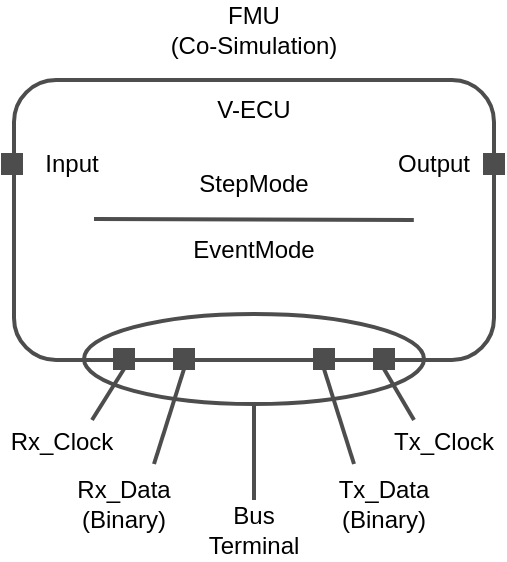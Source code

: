 <mxfile version="20.5.3"><diagram id="zssgmvdwZO7xPkAqMUr9" name="Page-1"><mxGraphModel dx="927" dy="546" grid="1" gridSize="10" guides="1" tooltips="1" connect="1" arrows="1" fold="1" page="1" pageScale="1" pageWidth="850" pageHeight="1100" math="0" shadow="0"><root><mxCell id="0"/><mxCell id="1" parent="0"/><mxCell id="v5oIvpwDgeikFxTejpUY-1" value="" style="rounded=1;whiteSpace=wrap;html=1;strokeColor=#4D4D4D;strokeWidth=2;" parent="1" vertex="1"><mxGeometry x="46" y="80" width="240" height="140" as="geometry"/></mxCell><mxCell id="GMZmEHGcxocUexm15aTd-3" value="" style="ellipse;whiteSpace=wrap;html=1;fillColor=none;strokeColor=#4D4D4D;strokeWidth=2;" vertex="1" parent="1"><mxGeometry x="81" y="197" width="170" height="45" as="geometry"/></mxCell><mxCell id="GMZmEHGcxocUexm15aTd-1" value="" style="endArrow=none;html=1;rounded=0;entryX=0.833;entryY=0.5;entryDx=0;entryDy=0;entryPerimeter=0;strokeWidth=2;strokeColor=#4D4D4D;" edge="1" parent="1" target="v5oIvpwDgeikFxTejpUY-1"><mxGeometry width="50" height="50" relative="1" as="geometry"><mxPoint x="86" y="149.5" as="sourcePoint"/><mxPoint x="136" y="149.5" as="targetPoint"/></mxGeometry></mxCell><mxCell id="GMZmEHGcxocUexm15aTd-4" value="" style="rounded=0;whiteSpace=wrap;html=1;fillColor=#4D4D4D;strokeColor=#4D4D4D;" vertex="1" parent="1"><mxGeometry x="40" y="117" width="10" height="10" as="geometry"/></mxCell><mxCell id="GMZmEHGcxocUexm15aTd-7" value="" style="rounded=0;whiteSpace=wrap;html=1;fillColor=#4D4D4D;strokeColor=#4D4D4D;" vertex="1" parent="1"><mxGeometry x="281" y="117" width="10" height="10" as="geometry"/></mxCell><mxCell id="GMZmEHGcxocUexm15aTd-8" value="" style="rounded=0;whiteSpace=wrap;html=1;fillColor=#4D4D4D;strokeColor=#4D4D4D;" vertex="1" parent="1"><mxGeometry x="196" y="214.5" width="10" height="10" as="geometry"/></mxCell><mxCell id="GMZmEHGcxocUexm15aTd-9" value="" style="rounded=0;whiteSpace=wrap;html=1;fillColor=#4D4D4D;strokeColor=#4D4D4D;" vertex="1" parent="1"><mxGeometry x="226" y="214.5" width="10" height="10" as="geometry"/></mxCell><mxCell id="GMZmEHGcxocUexm15aTd-10" value="" style="rounded=0;whiteSpace=wrap;html=1;fillColor=#4D4D4D;strokeColor=#4D4D4D;" vertex="1" parent="1"><mxGeometry x="126" y="214.5" width="10" height="10" as="geometry"/></mxCell><mxCell id="GMZmEHGcxocUexm15aTd-11" value="" style="rounded=0;whiteSpace=wrap;html=1;fillColor=#4D4D4D;strokeColor=#4D4D4D;" vertex="1" parent="1"><mxGeometry x="96" y="214.5" width="10" height="10" as="geometry"/></mxCell><mxCell id="GMZmEHGcxocUexm15aTd-12" value="" style="endArrow=none;html=1;rounded=0;strokeColor=#4D4D4D;strokeWidth=2;entryX=0.5;entryY=1;entryDx=0;entryDy=0;exitX=0.75;exitY=0;exitDx=0;exitDy=0;" edge="1" parent="1" source="GMZmEHGcxocUexm15aTd-22" target="GMZmEHGcxocUexm15aTd-11"><mxGeometry width="50" height="50" relative="1" as="geometry"><mxPoint x="46" y="270" as="sourcePoint"/><mxPoint x="296" y="330" as="targetPoint"/></mxGeometry></mxCell><mxCell id="GMZmEHGcxocUexm15aTd-13" value="&lt;div&gt;FMU&lt;/div&gt;&lt;div&gt;(Co-Simulation)&lt;/div&gt;" style="text;html=1;strokeColor=none;fillColor=none;align=center;verticalAlign=middle;whiteSpace=wrap;rounded=0;strokeWidth=2;" vertex="1" parent="1"><mxGeometry x="121" y="40" width="90" height="30" as="geometry"/></mxCell><mxCell id="GMZmEHGcxocUexm15aTd-14" value="V-ECU" style="text;html=1;strokeColor=none;fillColor=none;align=center;verticalAlign=middle;whiteSpace=wrap;rounded=0;strokeWidth=2;" vertex="1" parent="1"><mxGeometry x="136" y="80" width="60" height="30" as="geometry"/></mxCell><mxCell id="GMZmEHGcxocUexm15aTd-15" value="StepMode" style="text;html=1;strokeColor=none;fillColor=none;align=center;verticalAlign=middle;whiteSpace=wrap;rounded=0;strokeWidth=2;" vertex="1" parent="1"><mxGeometry x="136" y="117" width="60" height="30" as="geometry"/></mxCell><mxCell id="GMZmEHGcxocUexm15aTd-16" value="EventMode" style="text;html=1;strokeColor=none;fillColor=none;align=center;verticalAlign=middle;whiteSpace=wrap;rounded=0;strokeWidth=2;" vertex="1" parent="1"><mxGeometry x="136" y="150" width="60" height="30" as="geometry"/></mxCell><mxCell id="GMZmEHGcxocUexm15aTd-20" value="Input" style="text;html=1;strokeColor=none;fillColor=none;align=center;verticalAlign=middle;whiteSpace=wrap;rounded=0;strokeWidth=2;" vertex="1" parent="1"><mxGeometry x="45" y="107" width="60" height="30" as="geometry"/></mxCell><mxCell id="GMZmEHGcxocUexm15aTd-21" value="Output" style="text;html=1;strokeColor=none;fillColor=none;align=center;verticalAlign=middle;whiteSpace=wrap;rounded=0;strokeWidth=2;" vertex="1" parent="1"><mxGeometry x="226" y="107" width="60" height="30" as="geometry"/></mxCell><mxCell id="GMZmEHGcxocUexm15aTd-22" value="Rx_Clock" style="text;html=1;strokeColor=none;fillColor=none;align=center;verticalAlign=middle;whiteSpace=wrap;rounded=0;strokeWidth=2;" vertex="1" parent="1"><mxGeometry x="40" y="250" width="60" height="22" as="geometry"/></mxCell><mxCell id="GMZmEHGcxocUexm15aTd-23" value="&lt;div&gt;Rx_Data&lt;/div&gt;&lt;div&gt;(Binary)&lt;br&gt;&lt;/div&gt;" style="text;html=1;strokeColor=none;fillColor=none;align=center;verticalAlign=middle;whiteSpace=wrap;rounded=0;strokeWidth=2;" vertex="1" parent="1"><mxGeometry x="71" y="272" width="60" height="40" as="geometry"/></mxCell><mxCell id="GMZmEHGcxocUexm15aTd-24" value="Tx_Data&lt;div&gt;(Binary)&lt;br&gt;&lt;/div&gt;" style="text;html=1;strokeColor=none;fillColor=none;align=center;verticalAlign=middle;whiteSpace=wrap;rounded=0;strokeWidth=2;" vertex="1" parent="1"><mxGeometry x="201" y="272" width="60" height="40" as="geometry"/></mxCell><mxCell id="GMZmEHGcxocUexm15aTd-25" value="Tx_Clock" style="text;html=1;strokeColor=none;fillColor=none;align=center;verticalAlign=middle;whiteSpace=wrap;rounded=0;strokeWidth=2;" vertex="1" parent="1"><mxGeometry x="231" y="250" width="60" height="22" as="geometry"/></mxCell><mxCell id="GMZmEHGcxocUexm15aTd-26" value="" style="endArrow=none;html=1;rounded=0;strokeColor=#4D4D4D;strokeWidth=2;entryX=0.5;entryY=1;entryDx=0;entryDy=0;exitX=0.75;exitY=0;exitDx=0;exitDy=0;" edge="1" parent="1" source="GMZmEHGcxocUexm15aTd-23" target="GMZmEHGcxocUexm15aTd-10"><mxGeometry width="50" height="50" relative="1" as="geometry"><mxPoint x="116" y="270" as="sourcePoint"/><mxPoint x="111" y="234.5" as="targetPoint"/></mxGeometry></mxCell><mxCell id="GMZmEHGcxocUexm15aTd-27" value="" style="endArrow=none;html=1;rounded=0;strokeColor=#4D4D4D;strokeWidth=2;entryX=0.5;entryY=1;entryDx=0;entryDy=0;exitX=0.25;exitY=0;exitDx=0;exitDy=0;" edge="1" parent="1" source="GMZmEHGcxocUexm15aTd-24" target="GMZmEHGcxocUexm15aTd-8"><mxGeometry width="50" height="50" relative="1" as="geometry"><mxPoint x="136" y="320" as="sourcePoint"/><mxPoint x="167" y="258.49" as="targetPoint"/></mxGeometry></mxCell><mxCell id="GMZmEHGcxocUexm15aTd-28" value="" style="endArrow=none;html=1;rounded=0;strokeColor=#4D4D4D;strokeWidth=2;entryX=0.5;entryY=1;entryDx=0;entryDy=0;exitX=0.25;exitY=0;exitDx=0;exitDy=0;" edge="1" parent="1" source="GMZmEHGcxocUexm15aTd-25" target="GMZmEHGcxocUexm15aTd-9"><mxGeometry width="50" height="50" relative="1" as="geometry"><mxPoint x="95" y="252" as="sourcePoint"/><mxPoint x="111" y="234.5" as="targetPoint"/></mxGeometry></mxCell><mxCell id="GMZmEHGcxocUexm15aTd-29" value="Bus Terminal" style="text;html=1;strokeColor=none;fillColor=none;align=center;verticalAlign=middle;whiteSpace=wrap;rounded=0;strokeWidth=2;" vertex="1" parent="1"><mxGeometry x="136" y="290" width="60" height="30" as="geometry"/></mxCell><mxCell id="GMZmEHGcxocUexm15aTd-30" value="" style="endArrow=none;html=1;rounded=0;strokeColor=#4D4D4D;strokeWidth=2;entryX=0.5;entryY=1;entryDx=0;entryDy=0;exitX=0.5;exitY=0;exitDx=0;exitDy=0;" edge="1" parent="1" source="GMZmEHGcxocUexm15aTd-29" target="GMZmEHGcxocUexm15aTd-3"><mxGeometry width="50" height="50" relative="1" as="geometry"><mxPoint x="146" y="290.0" as="sourcePoint"/><mxPoint x="167" y="247.82" as="targetPoint"/></mxGeometry></mxCell></root></mxGraphModel></diagram></mxfile>